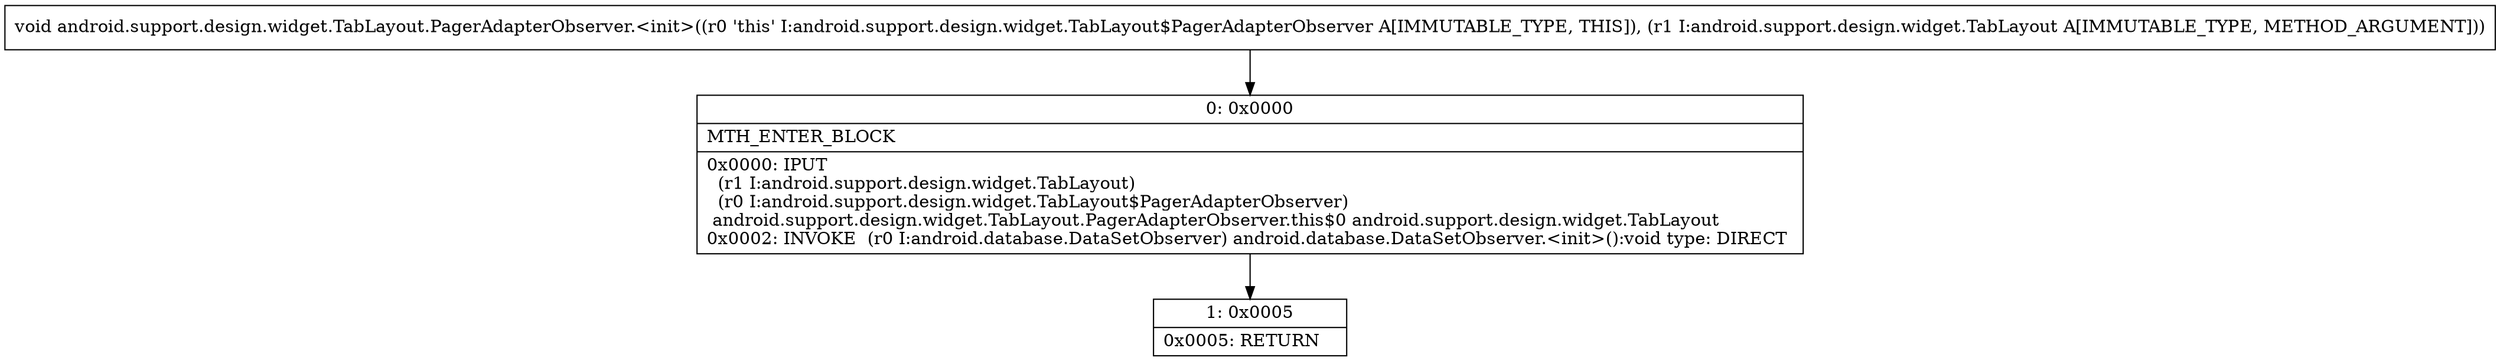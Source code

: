 digraph "CFG forandroid.support.design.widget.TabLayout.PagerAdapterObserver.\<init\>(Landroid\/support\/design\/widget\/TabLayout;)V" {
Node_0 [shape=record,label="{0\:\ 0x0000|MTH_ENTER_BLOCK\l|0x0000: IPUT  \l  (r1 I:android.support.design.widget.TabLayout)\l  (r0 I:android.support.design.widget.TabLayout$PagerAdapterObserver)\l android.support.design.widget.TabLayout.PagerAdapterObserver.this$0 android.support.design.widget.TabLayout \l0x0002: INVOKE  (r0 I:android.database.DataSetObserver) android.database.DataSetObserver.\<init\>():void type: DIRECT \l}"];
Node_1 [shape=record,label="{1\:\ 0x0005|0x0005: RETURN   \l}"];
MethodNode[shape=record,label="{void android.support.design.widget.TabLayout.PagerAdapterObserver.\<init\>((r0 'this' I:android.support.design.widget.TabLayout$PagerAdapterObserver A[IMMUTABLE_TYPE, THIS]), (r1 I:android.support.design.widget.TabLayout A[IMMUTABLE_TYPE, METHOD_ARGUMENT])) }"];
MethodNode -> Node_0;
Node_0 -> Node_1;
}

